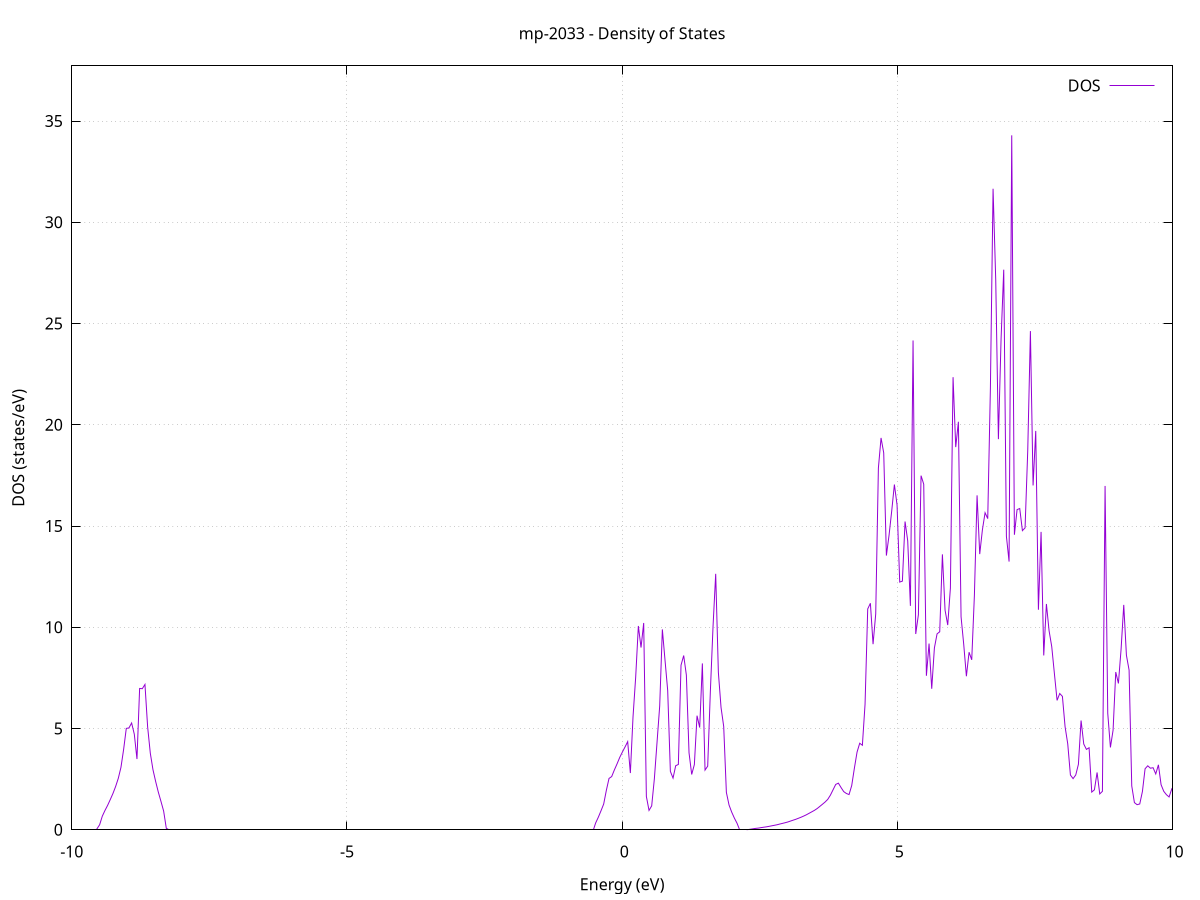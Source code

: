 set title 'mp-2033 - Density of States'
set xlabel 'Energy (eV)'
set ylabel 'DOS (states/eV)'
set grid
set xrange [-10:10]
set yrange [0:37.725]
set xzeroaxis lt -1
set terminal png size 800,600
set output 'mp-2033_dos_gnuplot.png'
plot '-' using 1:2 with lines title 'DOS'
-60.474000 0.000000
-60.425500 0.000000
-60.377000 0.000000
-60.328600 0.000000
-60.280100 0.000000
-60.231700 0.000000
-60.183200 0.000000
-60.134700 0.000000
-60.086300 0.000000
-60.037800 0.000000
-59.989400 0.000000
-59.940900 0.000000
-59.892400 0.000000
-59.844000 0.000000
-59.795500 0.000000
-59.747100 0.000000
-59.698600 0.000000
-59.650100 0.000000
-59.601700 0.000000
-59.553200 0.000000
-59.504800 0.000000
-59.456300 0.000000
-59.407800 0.000000
-59.359400 0.000000
-59.310900 0.000000
-59.262500 0.000000
-59.214000 0.000000
-59.165500 0.000000
-59.117100 0.000000
-59.068600 0.000000
-59.020200 0.000000
-58.971700 0.000000
-58.923200 0.000000
-58.874800 0.000000
-58.826300 0.000000
-58.777900 0.000000
-58.729400 0.000000
-58.680900 0.000000
-58.632500 0.000000
-58.584000 0.000000
-58.535600 0.000000
-58.487100 0.000000
-58.438600 0.000000
-58.390200 0.000000
-58.341700 0.000000
-58.293300 0.000000
-58.244800 0.000000
-58.196300 0.000000
-58.147900 0.000000
-58.099400 0.000000
-58.051000 0.000000
-58.002500 0.000000
-57.954000 0.000000
-57.905600 0.000000
-57.857100 0.000000
-57.808700 0.000000
-57.760200 0.000000
-57.711700 0.000000
-57.663300 0.000000
-57.614800 0.000000
-57.566400 0.000000
-57.517900 0.000000
-57.469400 0.000000
-57.421000 0.000000
-57.372500 0.000000
-57.324100 0.000000
-57.275600 0.000000
-57.227100 0.000000
-57.178700 0.000000
-57.130200 0.000000
-57.081800 0.000000
-57.033300 0.000000
-56.984800 0.000000
-56.936400 0.000000
-56.887900 0.000000
-56.839500 0.000000
-56.791000 0.000000
-56.742500 0.000000
-56.694100 0.000000
-56.645600 0.000000
-56.597200 0.000000
-56.548700 0.000000
-56.500300 0.000000
-56.451800 0.000000
-56.403300 0.000000
-56.354900 0.000000
-56.306400 0.000000
-56.258000 0.000000
-56.209500 0.000000
-56.161000 0.000000
-56.112600 0.000000
-56.064100 22.227900
-56.015700 189.422800
-55.967200 0.000000
-55.918700 0.000000
-55.870300 0.000000
-55.821800 0.000000
-55.773400 0.000000
-55.724900 0.000000
-55.676400 0.000000
-55.628000 0.000000
-55.579500 0.000000
-55.531100 0.000000
-55.482600 0.000000
-55.434100 1.714700
-55.385700 0.000000
-55.337200 0.000000
-55.288800 67.689600
-55.240300 306.573900
-55.191800 0.000000
-55.143400 0.000000
-55.094900 0.000000
-55.046500 0.000000
-54.998000 0.000000
-54.949500 0.000000
-54.901100 0.000000
-54.852600 0.000000
-54.804200 0.000000
-54.755700 0.000000
-54.707200 0.000000
-54.658800 0.000000
-54.610300 0.000000
-54.561900 0.000000
-54.513400 0.000000
-54.464900 0.000000
-54.416500 0.000000
-54.368000 0.000000
-54.319600 0.000000
-54.271100 0.000000
-54.222600 0.000000
-54.174200 0.000000
-54.125700 0.000000
-54.077300 0.000000
-54.028800 0.000000
-53.980300 0.000000
-53.931900 0.000000
-53.883400 0.000000
-53.835000 0.000000
-53.786500 0.000000
-53.738000 0.000000
-53.689600 0.000000
-53.641100 0.000000
-53.592700 0.000000
-53.544200 0.000000
-53.495700 0.000000
-53.447300 0.000000
-53.398800 0.000000
-53.350400 0.000000
-53.301900 0.000000
-53.253400 0.000000
-53.205000 0.000000
-53.156500 0.000000
-53.108100 0.000000
-53.059600 0.000000
-53.011100 0.000000
-52.962700 0.000000
-52.914200 0.000000
-52.865800 0.000000
-52.817300 0.000000
-52.768800 0.000000
-52.720400 0.000000
-52.671900 0.000000
-52.623500 0.000000
-52.575000 0.000000
-52.526600 0.000000
-52.478100 0.000000
-52.429600 0.000000
-52.381200 0.000000
-52.332700 0.000000
-52.284300 0.000000
-52.235800 0.000000
-52.187300 0.000000
-52.138900 0.000000
-52.090400 0.000000
-52.042000 0.000000
-51.993500 0.000000
-51.945000 0.000000
-51.896600 0.000000
-51.848100 0.000000
-51.799700 0.000000
-51.751200 0.000000
-51.702700 0.000000
-51.654300 0.000000
-51.605800 0.000000
-51.557400 0.000000
-51.508900 0.000000
-51.460400 0.000000
-51.412000 0.000000
-51.363500 0.000000
-51.315100 0.000000
-51.266600 0.000000
-51.218100 0.000000
-51.169700 0.000000
-51.121200 0.000000
-51.072800 0.000000
-51.024300 0.000000
-50.975800 0.000000
-50.927400 0.000000
-50.878900 0.000000
-50.830500 0.000000
-50.782000 0.000000
-50.733500 0.000000
-50.685100 0.000000
-50.636600 0.000000
-50.588200 0.000000
-50.539700 0.000000
-50.491200 0.000000
-50.442800 0.000000
-50.394300 0.000000
-50.345900 0.000000
-50.297400 0.000000
-50.248900 0.000000
-50.200500 0.000000
-50.152000 0.000000
-50.103600 0.000000
-50.055100 0.000000
-50.006600 0.000000
-49.958200 0.000000
-49.909700 0.000000
-49.861300 0.000000
-49.812800 0.000000
-49.764300 0.000000
-49.715900 0.000000
-49.667400 0.000000
-49.619000 0.000000
-49.570500 0.000000
-49.522000 0.000000
-49.473600 0.000000
-49.425100 0.000000
-49.376700 0.000000
-49.328200 0.000000
-49.279700 0.000000
-49.231300 0.000000
-49.182800 0.000000
-49.134400 0.000000
-49.085900 0.000000
-49.037400 0.000000
-48.989000 0.000000
-48.940500 0.000000
-48.892100 0.000000
-48.843600 0.000000
-48.795100 0.000000
-48.746700 0.000000
-48.698200 0.000000
-48.649800 0.000000
-48.601300 0.000000
-48.552900 0.000000
-48.504400 0.000000
-48.455900 0.000000
-48.407500 0.000000
-48.359000 0.000000
-48.310600 0.000000
-48.262100 0.000000
-48.213600 0.000000
-48.165200 0.000000
-48.116700 0.000000
-48.068300 0.000000
-48.019800 0.000000
-47.971300 0.000000
-47.922900 0.000000
-47.874400 0.000000
-47.826000 0.000000
-47.777500 0.000000
-47.729000 0.000000
-47.680600 0.000000
-47.632100 0.000000
-47.583700 0.000000
-47.535200 0.000000
-47.486700 0.000000
-47.438300 0.000000
-47.389800 0.000000
-47.341400 0.000000
-47.292900 0.000000
-47.244400 0.000000
-47.196000 0.000000
-47.147500 0.000000
-47.099100 0.000000
-47.050600 0.000000
-47.002100 0.000000
-46.953700 0.000000
-46.905200 0.000000
-46.856800 0.000000
-46.808300 0.000000
-46.759800 0.000000
-46.711400 0.000000
-46.662900 0.000000
-46.614500 0.000000
-46.566000 0.000000
-46.517500 0.000000
-46.469100 0.000000
-46.420600 0.000000
-46.372200 0.000000
-46.323700 0.000000
-46.275200 0.000000
-46.226800 0.000000
-46.178300 0.000000
-46.129900 0.000000
-46.081400 0.000000
-46.032900 0.000000
-45.984500 0.000000
-45.936000 0.000000
-45.887600 0.000000
-45.839100 0.000000
-45.790600 0.000000
-45.742200 0.000000
-45.693700 0.000000
-45.645300 0.000000
-45.596800 0.000000
-45.548300 0.000000
-45.499900 0.000000
-45.451400 0.000000
-45.403000 0.000000
-45.354500 0.000000
-45.306000 0.000000
-45.257600 0.000000
-45.209100 0.000000
-45.160700 0.000000
-45.112200 0.000000
-45.063700 0.000000
-45.015300 0.000000
-44.966800 0.000000
-44.918400 0.000000
-44.869900 0.000000
-44.821400 0.000000
-44.773000 0.000000
-44.724500 0.000000
-44.676100 0.000000
-44.627600 0.000000
-44.579100 0.000000
-44.530700 0.000000
-44.482200 0.000000
-44.433800 0.000000
-44.385300 0.000000
-44.336900 0.000000
-44.288400 0.000000
-44.239900 0.000000
-44.191500 0.000000
-44.143000 0.000000
-44.094600 0.000000
-44.046100 0.000000
-43.997600 0.000000
-43.949200 0.000000
-43.900700 0.000000
-43.852300 0.000000
-43.803800 0.000000
-43.755300 0.000000
-43.706900 0.000000
-43.658400 0.000000
-43.610000 0.000000
-43.561500 0.000000
-43.513000 0.000000
-43.464600 0.000000
-43.416100 0.000000
-43.367700 0.000000
-43.319200 0.000000
-43.270700 0.000000
-43.222300 0.000000
-43.173800 0.000000
-43.125400 0.000000
-43.076900 0.000000
-43.028400 0.000000
-42.980000 0.000000
-42.931500 0.000000
-42.883100 0.000000
-42.834600 0.000000
-42.786100 0.000000
-42.737700 0.000000
-42.689200 0.000000
-42.640800 0.000000
-42.592300 0.000000
-42.543800 0.000000
-42.495400 0.000000
-42.446900 0.000000
-42.398500 0.000000
-42.350000 0.000000
-42.301500 0.000000
-42.253100 0.000000
-42.204600 0.000000
-42.156200 0.000000
-42.107700 0.000000
-42.059200 0.000000
-42.010800 0.000000
-41.962300 0.000000
-41.913900 0.000000
-41.865400 0.000000
-41.816900 0.000000
-41.768500 0.000000
-41.720000 0.000000
-41.671600 0.000000
-41.623100 0.000000
-41.574600 0.000000
-41.526200 0.000000
-41.477700 0.000000
-41.429300 0.000000
-41.380800 0.000000
-41.332300 0.000000
-41.283900 0.000000
-41.235400 0.000000
-41.187000 0.000000
-41.138500 0.000000
-41.090000 0.000000
-41.041600 0.000000
-40.993100 0.000000
-40.944700 0.000000
-40.896200 0.000000
-40.847700 0.000000
-40.799300 0.000000
-40.750800 0.000000
-40.702400 0.000000
-40.653900 0.000000
-40.605400 0.000000
-40.557000 0.000000
-40.508500 0.000000
-40.460100 0.000000
-40.411600 0.000000
-40.363200 0.000000
-40.314700 0.000000
-40.266200 0.000000
-40.217800 0.000000
-40.169300 0.000000
-40.120900 0.000000
-40.072400 0.000000
-40.023900 0.000000
-39.975500 0.000000
-39.927000 0.000000
-39.878600 0.000000
-39.830100 0.000000
-39.781600 0.000000
-39.733200 0.000000
-39.684700 0.000000
-39.636300 0.000000
-39.587800 0.000000
-39.539300 0.000000
-39.490900 0.000000
-39.442400 0.000000
-39.394000 0.000000
-39.345500 0.000000
-39.297000 0.000000
-39.248600 0.000000
-39.200100 0.000000
-39.151700 0.000000
-39.103200 0.000000
-39.054700 0.000000
-39.006300 0.000000
-38.957800 0.000000
-38.909400 0.000000
-38.860900 0.000000
-38.812400 0.000000
-38.764000 0.000000
-38.715500 0.000000
-38.667100 0.000000
-38.618600 0.000000
-38.570100 0.000000
-38.521700 0.000000
-38.473200 0.000000
-38.424800 0.000000
-38.376300 0.000000
-38.327800 0.000000
-38.279400 0.000000
-38.230900 0.000000
-38.182500 0.000000
-38.134000 0.000000
-38.085500 0.000000
-38.037100 0.000000
-37.988600 0.000000
-37.940200 0.000000
-37.891700 0.000000
-37.843200 0.000000
-37.794800 0.000000
-37.746300 0.000000
-37.697900 0.000000
-37.649400 0.000000
-37.600900 0.000000
-37.552500 0.000000
-37.504000 0.000000
-37.455600 0.000000
-37.407100 0.000000
-37.358600 0.000000
-37.310200 0.000000
-37.261700 0.000000
-37.213300 0.000000
-37.164800 0.000000
-37.116300 0.000000
-37.067900 0.000000
-37.019400 0.000000
-36.971000 0.000000
-36.922500 0.000000
-36.874000 0.000000
-36.825600 0.000000
-36.777100 0.000000
-36.728700 0.000000
-36.680200 0.000000
-36.631700 0.000000
-36.583300 0.000000
-36.534800 0.000000
-36.486400 0.000000
-36.437900 0.000000
-36.389500 0.000000
-36.341000 0.000000
-36.292500 0.000000
-36.244100 0.000000
-36.195600 0.000000
-36.147200 0.000000
-36.098700 0.000000
-36.050200 0.000000
-36.001800 0.000000
-35.953300 0.000000
-35.904900 0.000000
-35.856400 0.000000
-35.807900 0.000000
-35.759500 0.000000
-35.711000 0.000000
-35.662600 0.000000
-35.614100 0.000000
-35.565600 0.000000
-35.517200 0.000000
-35.468700 0.000000
-35.420300 0.000000
-35.371800 0.000000
-35.323300 0.000000
-35.274900 0.000000
-35.226400 0.000000
-35.178000 0.000000
-35.129500 0.000000
-35.081000 0.000000
-35.032600 0.000000
-34.984100 0.000000
-34.935700 0.000000
-34.887200 0.000000
-34.838700 0.000000
-34.790300 0.000000
-34.741800 0.000000
-34.693400 0.000000
-34.644900 0.000000
-34.596400 0.000000
-34.548000 0.000000
-34.499500 0.000000
-34.451100 0.000000
-34.402600 0.000000
-34.354100 0.000000
-34.305700 0.000000
-34.257200 0.000000
-34.208800 0.000000
-34.160300 0.000000
-34.111800 0.000000
-34.063400 0.000000
-34.014900 0.000000
-33.966500 0.000000
-33.918000 0.000000
-33.869500 0.000000
-33.821100 0.000000
-33.772600 0.000000
-33.724200 0.000000
-33.675700 0.000000
-33.627200 0.000000
-33.578800 0.000000
-33.530300 0.000000
-33.481900 0.000000
-33.433400 0.000000
-33.384900 0.000000
-33.336500 0.000000
-33.288000 0.000000
-33.239600 0.000000
-33.191100 0.000000
-33.142600 0.000000
-33.094200 0.000000
-33.045700 0.000000
-32.997300 0.000000
-32.948800 0.000000
-32.900300 0.000000
-32.851900 0.000000
-32.803400 0.000000
-32.755000 0.000000
-32.706500 0.000000
-32.658000 0.000000
-32.609600 0.000000
-32.561100 0.000000
-32.512700 0.000000
-32.464200 0.000000
-32.415800 0.000000
-32.367300 0.000000
-32.318800 0.000000
-32.270400 0.000000
-32.221900 0.000000
-32.173500 0.000000
-32.125000 0.000000
-32.076500 0.000000
-32.028100 0.000000
-31.979600 0.000000
-31.931200 0.000000
-31.882700 0.000000
-31.834200 0.000000
-31.785800 0.000000
-31.737300 0.000000
-31.688900 0.000000
-31.640400 0.000000
-31.591900 0.000000
-31.543500 0.000000
-31.495000 0.000000
-31.446600 0.000000
-31.398100 0.000000
-31.349600 0.000000
-31.301200 0.000000
-31.252700 0.000000
-31.204300 0.000000
-31.155800 0.000000
-31.107300 0.000000
-31.058900 0.000000
-31.010400 0.000000
-30.962000 0.000000
-30.913500 0.000000
-30.865000 0.000000
-30.816600 0.000000
-30.768100 0.000000
-30.719700 0.000000
-30.671200 0.000000
-30.622700 0.000000
-30.574300 0.000000
-30.525800 0.000000
-30.477400 0.000000
-30.428900 0.000000
-30.380400 0.000000
-30.332000 0.000000
-30.283500 0.000000
-30.235100 0.000000
-30.186600 0.000000
-30.138100 0.000000
-30.089700 0.000000
-30.041200 0.000000
-29.992800 0.000000
-29.944300 0.000000
-29.895800 0.000000
-29.847400 0.000000
-29.798900 0.000000
-29.750500 0.000000
-29.702000 0.000000
-29.653500 0.000000
-29.605100 0.000000
-29.556600 0.000000
-29.508200 0.000000
-29.459700 0.000000
-29.411200 0.000000
-29.362800 0.000000
-29.314300 0.000000
-29.265900 0.000000
-29.217400 0.000000
-29.168900 0.000000
-29.120500 0.000000
-29.072000 0.000000
-29.023600 0.000000
-28.975100 0.000000
-28.926600 0.000000
-28.878200 0.000000
-28.829700 0.000000
-28.781300 0.000000
-28.732800 0.000000
-28.684300 0.000000
-28.635900 0.000000
-28.587400 0.000000
-28.539000 0.000000
-28.490500 0.000000
-28.442100 0.000000
-28.393600 0.000000
-28.345100 0.000000
-28.296700 0.000000
-28.248200 0.000000
-28.199800 0.000000
-28.151300 0.000000
-28.102800 0.000000
-28.054400 0.000000
-28.005900 0.000000
-27.957500 0.000000
-27.909000 0.000000
-27.860500 0.000000
-27.812100 0.000000
-27.763600 0.000000
-27.715200 0.000000
-27.666700 0.000000
-27.618200 0.000000
-27.569800 0.000000
-27.521300 0.000000
-27.472900 0.000000
-27.424400 0.000000
-27.375900 0.000000
-27.327500 0.000000
-27.279000 0.000000
-27.230600 0.000000
-27.182100 0.000000
-27.133600 0.000000
-27.085200 0.000000
-27.036700 0.000000
-26.988300 0.000000
-26.939800 0.000000
-26.891300 0.000000
-26.842900 0.000000
-26.794400 0.000000
-26.746000 0.000000
-26.697500 0.000000
-26.649000 0.000000
-26.600600 0.000000
-26.552100 0.000000
-26.503700 0.000000
-26.455200 0.000000
-26.406700 0.000000
-26.358300 0.000000
-26.309800 0.000000
-26.261400 0.000000
-26.212900 0.000000
-26.164400 0.000000
-26.116000 0.000000
-26.067500 0.000000
-26.019100 0.000000
-25.970600 0.000000
-25.922100 0.000000
-25.873700 0.000000
-25.825200 0.000000
-25.776800 0.000000
-25.728300 0.000000
-25.679800 0.000000
-25.631400 0.000000
-25.582900 0.000000
-25.534500 0.000000
-25.486000 0.000000
-25.437500 0.000000
-25.389100 0.000000
-25.340600 0.000000
-25.292200 0.000000
-25.243700 0.000000
-25.195200 0.000000
-25.146800 0.000000
-25.098300 0.000000
-25.049900 0.000000
-25.001400 0.000000
-24.952900 0.000000
-24.904500 0.000000
-24.856000 0.000000
-24.807600 0.000000
-24.759100 0.000000
-24.710600 0.000000
-24.662200 0.000000
-24.613700 0.000000
-24.565300 0.000000
-24.516800 0.000000
-24.468300 0.000000
-24.419900 0.000000
-24.371400 0.000000
-24.323000 0.000000
-24.274500 0.000000
-24.226100 0.000000
-24.177600 0.000000
-24.129100 0.000000
-24.080700 0.000000
-24.032200 0.000000
-23.983800 0.000000
-23.935300 0.000000
-23.886800 0.000000
-23.838400 0.000000
-23.789900 0.000000
-23.741500 0.000000
-23.693000 0.000000
-23.644500 0.000000
-23.596100 0.000000
-23.547600 0.000000
-23.499200 0.000000
-23.450700 0.000000
-23.402200 0.000000
-23.353800 0.000000
-23.305300 0.000000
-23.256900 0.000000
-23.208400 0.000000
-23.159900 0.000000
-23.111500 0.000000
-23.063000 0.000000
-23.014600 0.000000
-22.966100 0.000000
-22.917600 0.000000
-22.869200 0.000000
-22.820700 0.000000
-22.772300 0.000000
-22.723800 0.000000
-22.675300 0.000000
-22.626900 0.000000
-22.578400 0.000000
-22.530000 0.000000
-22.481500 0.000000
-22.433000 0.000000
-22.384600 0.000000
-22.336100 0.000000
-22.287700 0.000000
-22.239200 0.000000
-22.190700 0.000000
-22.142300 0.000000
-22.093800 0.000000
-22.045400 0.000000
-21.996900 0.000000
-21.948400 0.000000
-21.900000 0.000000
-21.851500 0.000000
-21.803100 0.000000
-21.754600 0.000000
-21.706100 0.000000
-21.657700 0.000000
-21.609200 0.000000
-21.560800 0.000000
-21.512300 0.000000
-21.463800 0.000000
-21.415400 0.000000
-21.366900 0.000000
-21.318500 0.000000
-21.270000 0.000000
-21.221500 0.000000
-21.173100 0.000000
-21.124600 0.000000
-21.076200 0.000000
-21.027700 0.000000
-20.979200 0.000000
-20.930800 0.000000
-20.882300 0.000000
-20.833900 0.000000
-20.785400 0.000000
-20.736900 0.000000
-20.688500 0.000000
-20.640000 0.000000
-20.591600 0.000000
-20.543100 0.000000
-20.494600 0.000000
-20.446200 0.000000
-20.397700 0.000000
-20.349300 0.000000
-20.300800 0.000000
-20.252400 0.000000
-20.203900 0.000000
-20.155400 0.000000
-20.107000 0.000000
-20.058500 0.000000
-20.010100 0.000000
-19.961600 0.000000
-19.913100 0.000000
-19.864700 0.000000
-19.816200 0.000000
-19.767800 0.000000
-19.719300 0.000000
-19.670800 0.000000
-19.622400 0.000000
-19.573900 0.000000
-19.525500 0.000000
-19.477000 0.000000
-19.428500 0.000000
-19.380100 0.000000
-19.331600 0.000000
-19.283200 0.000000
-19.234700 0.000000
-19.186200 0.000000
-19.137800 0.000000
-19.089300 0.000000
-19.040900 0.000000
-18.992400 0.000000
-18.943900 0.000000
-18.895500 0.000000
-18.847000 0.000000
-18.798600 0.000000
-18.750100 0.000000
-18.701600 0.000000
-18.653200 0.000000
-18.604700 0.000000
-18.556300 0.000000
-18.507800 0.000000
-18.459300 0.000000
-18.410900 0.000000
-18.362400 0.000000
-18.314000 0.000000
-18.265500 0.000000
-18.217000 0.000000
-18.168600 0.000000
-18.120100 0.000000
-18.071700 0.000000
-18.023200 0.000000
-17.974700 0.000000
-17.926300 0.000000
-17.877800 0.000000
-17.829400 0.000000
-17.780900 0.000000
-17.732400 0.000000
-17.684000 0.000000
-17.635500 0.000000
-17.587100 0.000000
-17.538600 0.000000
-17.490100 0.000000
-17.441700 0.000000
-17.393200 0.000000
-17.344800 0.000000
-17.296300 0.000000
-17.247800 0.000000
-17.199400 0.000000
-17.150900 0.000000
-17.102500 0.000000
-17.054000 0.000000
-17.005500 0.000000
-16.957100 0.000000
-16.908600 0.000000
-16.860200 0.000000
-16.811700 0.000000
-16.763200 0.000000
-16.714800 0.000000
-16.666300 0.000000
-16.617900 0.000000
-16.569400 0.000000
-16.520900 0.000000
-16.472500 0.000000
-16.424000 0.000000
-16.375600 0.000000
-16.327100 0.000000
-16.278700 0.000000
-16.230200 0.000000
-16.181700 0.000000
-16.133300 0.000000
-16.084800 0.000000
-16.036400 0.000000
-15.987900 0.000000
-15.939400 0.000000
-15.891000 0.000000
-15.842500 0.000000
-15.794100 0.000000
-15.745600 0.000000
-15.697100 0.000000
-15.648700 0.000000
-15.600200 0.000000
-15.551800 0.000000
-15.503300 0.000000
-15.454800 0.000000
-15.406400 0.000000
-15.357900 0.000000
-15.309500 0.000000
-15.261000 0.000000
-15.212500 0.000000
-15.164100 0.000000
-15.115600 0.000000
-15.067200 0.000000
-15.018700 0.000000
-14.970200 0.000000
-14.921800 0.000000
-14.873300 0.000000
-14.824900 0.000000
-14.776400 0.000000
-14.727900 0.000000
-14.679500 0.000000
-14.631000 0.000000
-14.582600 0.000000
-14.534100 0.000000
-14.485600 0.000000
-14.437200 0.000000
-14.388700 0.000000
-14.340300 0.000000
-14.291800 0.000000
-14.243300 0.000000
-14.194900 0.000000
-14.146400 0.000000
-14.098000 0.000000
-14.049500 0.000000
-14.001000 0.000000
-13.952600 0.000000
-13.904100 0.000000
-13.855700 0.000000
-13.807200 0.000000
-13.758700 0.000000
-13.710300 0.000000
-13.661800 0.000000
-13.613400 0.000000
-13.564900 0.000000
-13.516400 0.000000
-13.468000 0.000000
-13.419500 0.000000
-13.371100 0.000000
-13.322600 0.000000
-13.274100 0.000000
-13.225700 0.000000
-13.177200 0.000000
-13.128800 0.000000
-13.080300 0.000000
-13.031800 0.000000
-12.983400 0.000000
-12.934900 0.000000
-12.886500 0.000000
-12.838000 0.000000
-12.789500 0.000000
-12.741100 0.000000
-12.692600 0.000000
-12.644200 0.000000
-12.595700 0.000000
-12.547200 0.000000
-12.498800 0.000000
-12.450300 0.000000
-12.401900 0.000000
-12.353400 0.000000
-12.305000 0.000000
-12.256500 0.000000
-12.208000 0.000000
-12.159600 0.000000
-12.111100 0.000000
-12.062700 0.000000
-12.014200 0.000000
-11.965700 0.000000
-11.917300 0.000000
-11.868800 0.000000
-11.820400 0.000000
-11.771900 0.000000
-11.723400 0.000000
-11.675000 0.000000
-11.626500 0.000000
-11.578100 0.000000
-11.529600 0.000000
-11.481100 0.000000
-11.432700 0.000000
-11.384200 0.000000
-11.335800 0.000000
-11.287300 0.000000
-11.238800 0.000000
-11.190400 0.000000
-11.141900 0.000000
-11.093500 0.000000
-11.045000 0.000000
-10.996500 0.000000
-10.948100 0.000000
-10.899600 0.000000
-10.851200 0.000000
-10.802700 0.000000
-10.754200 0.000000
-10.705800 0.000000
-10.657300 0.000000
-10.608900 0.000000
-10.560400 0.000000
-10.511900 0.000000
-10.463500 0.000000
-10.415000 0.000000
-10.366600 0.000000
-10.318100 0.000000
-10.269600 0.000000
-10.221200 0.000000
-10.172700 0.000000
-10.124300 0.000000
-10.075800 0.000000
-10.027300 0.000000
-9.978900 0.000000
-9.930400 0.000000
-9.882000 0.000000
-9.833500 0.000000
-9.785000 0.000000
-9.736600 0.000000
-9.688100 0.000000
-9.639700 0.000000
-9.591200 0.000000
-9.542700 0.000000
-9.494300 0.247100
-9.445800 0.669700
-9.397400 0.952500
-9.348900 1.207200
-9.300400 1.494900
-9.252000 1.792500
-9.203500 2.138100
-9.155100 2.540400
-9.106600 3.084900
-9.058100 3.971500
-9.009700 5.006700
-8.961200 5.030300
-8.912800 5.273800
-8.864300 4.721600
-8.815800 3.493900
-8.767400 6.979600
-8.718900 6.967400
-8.670500 7.177300
-8.622000 5.079400
-8.573500 3.783500
-8.525100 2.968300
-8.476600 2.388800
-8.428200 1.862100
-8.379700 1.401800
-8.331200 0.923200
-8.282800 0.074300
-8.234300 0.000000
-8.185900 0.000000
-8.137400 0.000000
-8.089000 0.000000
-8.040500 0.000000
-7.992000 0.000000
-7.943600 0.000000
-7.895100 0.000000
-7.846700 0.000000
-7.798200 0.000000
-7.749700 0.000000
-7.701300 0.000000
-7.652800 0.000000
-7.604400 0.000000
-7.555900 0.000000
-7.507400 0.000000
-7.459000 0.000000
-7.410500 0.000000
-7.362100 0.000000
-7.313600 0.000000
-7.265100 0.000000
-7.216700 0.000000
-7.168200 0.000000
-7.119800 0.000000
-7.071300 0.000000
-7.022800 0.000000
-6.974400 0.000000
-6.925900 0.000000
-6.877500 0.000000
-6.829000 0.000000
-6.780500 0.000000
-6.732100 0.000000
-6.683600 0.000000
-6.635200 0.000000
-6.586700 0.000000
-6.538200 0.000000
-6.489800 0.000000
-6.441300 0.000000
-6.392900 0.000000
-6.344400 0.000000
-6.295900 0.000000
-6.247500 0.000000
-6.199000 0.000000
-6.150600 0.000000
-6.102100 0.000000
-6.053600 0.000000
-6.005200 0.000000
-5.956700 0.000000
-5.908300 0.000000
-5.859800 0.000000
-5.811300 0.000000
-5.762900 0.000000
-5.714400 0.000000
-5.666000 0.000000
-5.617500 0.000000
-5.569000 0.000000
-5.520600 0.000000
-5.472100 0.000000
-5.423700 0.000000
-5.375200 0.000000
-5.326700 0.000000
-5.278300 0.000000
-5.229800 0.000000
-5.181400 0.000000
-5.132900 0.000000
-5.084400 0.000000
-5.036000 0.000000
-4.987500 0.000000
-4.939100 0.000000
-4.890600 0.000000
-4.842100 0.000000
-4.793700 0.000000
-4.745200 0.000000
-4.696800 0.000000
-4.648300 0.000000
-4.599800 0.000000
-4.551400 0.000000
-4.502900 0.000000
-4.454500 0.000000
-4.406000 0.000000
-4.357500 0.000000
-4.309100 0.000000
-4.260600 0.000000
-4.212200 0.000000
-4.163700 0.000000
-4.115300 0.000000
-4.066800 0.000000
-4.018300 0.000000
-3.969900 0.000000
-3.921400 0.000000
-3.873000 0.000000
-3.824500 0.000000
-3.776000 0.000000
-3.727600 0.000000
-3.679100 0.000000
-3.630700 0.000000
-3.582200 0.000000
-3.533700 0.000000
-3.485300 0.000000
-3.436800 0.000000
-3.388400 0.000000
-3.339900 0.000000
-3.291400 0.000000
-3.243000 0.000000
-3.194500 0.000000
-3.146100 0.000000
-3.097600 0.000000
-3.049100 0.000000
-3.000700 0.000000
-2.952200 0.000000
-2.903800 0.000000
-2.855300 0.000000
-2.806800 0.000000
-2.758400 0.000000
-2.709900 0.000000
-2.661500 0.000000
-2.613000 0.000000
-2.564500 0.000000
-2.516100 0.000000
-2.467600 0.000000
-2.419200 0.000000
-2.370700 0.000000
-2.322200 0.000000
-2.273800 0.000000
-2.225300 0.000000
-2.176900 0.000000
-2.128400 0.000000
-2.079900 0.000000
-2.031500 0.000000
-1.983000 0.000000
-1.934600 0.000000
-1.886100 0.000000
-1.837600 0.000000
-1.789200 0.000000
-1.740700 0.000000
-1.692300 0.000000
-1.643800 0.000000
-1.595300 0.000000
-1.546900 0.000000
-1.498400 0.000000
-1.450000 0.000000
-1.401500 0.000000
-1.353000 0.000000
-1.304600 0.000000
-1.256100 0.000000
-1.207700 0.000000
-1.159200 0.000000
-1.110700 0.000000
-1.062300 0.000000
-1.013800 0.000000
-0.965400 0.000000
-0.916900 0.000000
-0.868400 0.000000
-0.820000 0.000000
-0.771500 0.000000
-0.723100 0.000000
-0.674600 0.000000
-0.626100 0.000000
-0.577700 0.000000
-0.529200 0.000000
-0.480800 0.340300
-0.432300 0.623300
-0.383800 0.940400
-0.335400 1.271800
-0.286900 1.949300
-0.238500 2.535400
-0.190000 2.627700
-0.141600 2.953500
-0.093100 3.251300
-0.044600 3.569600
0.003800 3.835800
0.052300 4.088300
0.100700 4.352600
0.149200 2.801100
0.197700 5.578100
0.246100 7.541700
0.294600 10.065200
0.343000 9.000700
0.391500 10.213000
0.440000 1.647700
0.488400 0.955600
0.536900 1.181300
0.585300 2.515100
0.633800 4.313600
0.682300 6.113600
0.730700 9.895500
0.779200 8.370500
0.827600 6.877900
0.876100 2.885300
0.924600 2.551500
0.973000 3.163400
1.021500 3.226000
1.069900 8.129100
1.118400 8.605100
1.166900 7.638300
1.215300 3.803500
1.263800 2.731100
1.312200 3.219900
1.360700 5.634700
1.409200 5.048100
1.457600 8.214200
1.506100 2.947600
1.554500 3.142500
1.603000 6.842400
1.651500 10.041800
1.699900 12.639400
1.748400 7.775700
1.796800 6.041900
1.845300 5.101800
1.893800 1.846200
1.942200 1.223700
1.990700 0.871100
2.039100 0.577700
2.087600 0.322100
2.136100 0.000000
2.184500 0.000000
2.233000 0.000000
2.281400 0.007000
2.329900 0.027400
2.378400 0.048300
2.426800 0.068800
2.475300 0.083500
2.523700 0.106000
2.572200 0.126100
2.620700 0.144900
2.669100 0.169500
2.717600 0.195600
2.766000 0.221200
2.814500 0.247900
2.863000 0.282400
2.911400 0.314700
2.959900 0.347500
3.008300 0.383300
3.056800 0.428000
3.105300 0.472900
3.153700 0.516200
3.202200 0.567100
3.250600 0.619900
3.299100 0.677500
3.347600 0.740500
3.396000 0.812400
3.444500 0.885000
3.492900 0.957200
3.541400 1.044700
3.589900 1.150300
3.638300 1.257900
3.686800 1.368500
3.735200 1.500800
3.783700 1.706900
3.832100 1.974000
3.880600 2.239300
3.929100 2.302300
3.977500 2.086100
4.026000 1.885100
4.074400 1.791900
4.122900 1.739500
4.171400 2.184500
4.219800 3.041100
4.268300 3.835600
4.316700 4.273500
4.365200 4.173000
4.413700 6.199600
4.462100 10.906300
4.510600 11.186400
4.559000 9.165800
4.607500 10.658000
4.656000 17.862000
4.704400 19.352200
4.752900 18.611300
4.801300 13.541000
4.849800 14.547400
4.898300 15.747400
4.946700 17.049200
4.995200 16.041600
5.043600 12.233000
5.092100 12.279700
5.140600 15.223900
5.189000 14.267100
5.237500 11.058800
5.285900 24.165800
5.334400 9.668500
5.382900 10.619000
5.431300 17.488300
5.479800 17.065600
5.528200 7.605600
5.576700 9.195000
5.625200 6.963400
5.673600 8.977600
5.722100 9.674200
5.770500 9.781200
5.819000 13.602000
5.867500 10.846000
5.915900 10.110500
5.964400 11.934000
6.012800 22.351400
6.061300 18.899100
6.109800 20.150100
6.158200 10.519200
6.206700 9.151400
6.255100 7.581800
6.303600 8.769800
6.352100 8.392700
6.400500 11.576500
6.449000 16.515400
6.497400 13.613400
6.545900 14.811800
6.594400 15.656100
6.642800 15.366000
6.691300 21.807100
6.739700 31.656700
6.788200 27.143900
6.836700 19.290600
6.885100 24.233700
6.933600 27.660900
6.982000 14.495800
7.030500 13.244400
7.079000 34.295900
7.127400 14.568400
7.175900 15.811300
7.224300 15.865100
7.272800 14.772200
7.321300 14.909700
7.369700 18.715200
7.418200 24.626600
7.466600 17.003500
7.515100 19.697700
7.563600 10.865700
7.612000 14.712400
7.660500 8.609300
7.708900 11.151700
7.757400 9.830300
7.805800 9.045600
7.854300 7.707600
7.902800 6.390200
7.951200 6.730100
7.999700 6.587600
8.048100 5.091400
8.096600 4.243500
8.145100 2.704100
8.193500 2.526100
8.242000 2.706500
8.290400 3.233000
8.338900 5.396900
8.387400 4.235000
8.435800 3.970000
8.484300 4.050600
8.532700 1.861800
8.581200 1.973500
8.629700 2.829300
8.678100 1.769600
8.726600 1.898700
8.775000 16.979900
8.823500 5.752400
8.872000 4.066500
8.920400 4.918200
8.968900 7.790500
9.017300 7.227300
9.065800 8.913500
9.114300 11.106900
9.162700 8.619400
9.211200 7.884000
9.259600 2.166000
9.308100 1.341300
9.356600 1.239100
9.405000 1.274900
9.453500 1.891900
9.501900 3.014000
9.550400 3.159300
9.598900 3.040600
9.647300 3.064600
9.695800 2.757700
9.744200 3.208200
9.792700 2.225400
9.841200 1.899900
9.889600 1.732500
9.938100 1.620300
9.986500 2.015500
10.035000 1.785800
10.083500 1.731400
10.131900 1.705900
10.180400 1.692600
10.228800 1.726400
10.277300 1.764500
10.325800 1.787100
10.374200 1.864600
10.422700 1.651500
10.471100 1.591900
10.519600 1.561700
10.568100 1.546400
10.616500 1.377000
10.665000 1.357100
10.713400 1.339600
10.761900 1.342400
10.810400 1.271600
10.858800 1.260700
10.907300 1.265500
10.955700 1.295400
11.004200 1.589900
11.052700 2.036800
11.101100 2.234600
11.149600 2.353200
11.198000 2.301100
11.246500 1.901200
11.295000 1.540700
11.343400 1.438800
11.391900 1.701600
11.440300 1.574100
11.488800 1.534100
11.537300 1.595100
11.585700 1.684100
11.634200 1.622100
11.682600 1.808400
11.731100 1.984900
11.779600 2.266400
11.828000 3.485300
11.876500 4.023800
11.924900 3.428900
11.973400 3.349100
12.021800 2.832600
12.070300 1.926400
12.118800 1.873000
12.167200 2.184200
12.215700 2.475600
12.264100 2.803100
12.312600 3.150400
12.361100 2.824700
12.409500 3.243200
12.458000 5.183500
12.506400 5.260000
12.554900 3.121400
12.603400 1.418700
12.651800 1.113400
12.700300 0.974600
12.748700 0.871600
12.797200 0.792600
12.845700 0.739100
12.894100 0.697200
12.942600 0.661600
12.991000 0.656500
13.039500 0.693300
13.088000 0.741200
13.136400 0.824900
13.184900 0.878900
13.233300 0.946900
13.281800 1.018400
13.330300 1.093500
13.378700 1.180200
13.427200 1.300100
13.475600 1.468900
13.524100 2.879300
13.572600 2.225300
13.621000 3.183700
13.669500 4.455400
13.717900 3.451000
13.766400 3.112400
13.814900 2.833000
13.863300 2.686900
13.911800 2.650900
13.960200 2.607700
14.008700 2.731500
14.057200 2.607700
14.105600 2.406800
14.154100 2.357000
14.202500 1.943600
14.251000 1.406400
14.299500 0.980800
14.347900 1.349500
14.396400 1.756300
14.444800 1.848300
14.493300 1.908300
14.541800 1.988900
14.590200 1.907600
14.638700 1.831700
14.687100 1.812700
14.735600 1.773500
14.784100 1.775400
14.832500 1.749500
14.881000 1.688100
14.929400 1.658500
14.977900 1.590800
15.026400 1.577400
15.074800 1.526400
15.123300 1.493300
15.171700 1.467100
15.220200 1.454800
15.268700 1.437000
15.317100 1.395000
15.365600 1.366400
15.414000 1.345000
15.462500 1.389800
15.511000 1.482900
15.559400 1.480700
15.607900 1.521100
15.656300 1.236500
15.704800 1.135100
15.753300 1.142300
15.801700 1.265800
15.850200 1.477100
15.898600 2.248400
15.947100 3.716700
15.995500 3.438700
16.044000 3.018800
16.092500 2.752700
16.140900 2.421400
16.189400 2.198100
16.237800 1.977800
16.286300 1.835800
16.334800 1.854200
16.383200 2.002800
16.431700 1.914300
16.480100 1.683500
16.528600 1.549000
16.577100 1.538300
16.625500 1.500100
16.674000 1.517700
16.722400 1.868800
16.770900 1.926600
16.819400 1.895100
16.867800 1.942800
16.916300 1.831200
16.964700 1.853500
17.013200 1.873600
17.061700 1.831100
17.110100 1.921000
17.158600 2.129100
17.207000 2.023900
17.255500 1.557000
17.304000 1.453700
17.352400 1.474600
17.400900 1.522200
17.449300 1.766400
17.497800 1.920900
17.546300 2.220900
17.594700 2.089400
17.643200 1.947300
17.691600 1.910600
17.740100 1.892600
17.788600 1.909300
17.837000 2.019500
17.885500 2.119300
17.933900 2.140700
17.982400 1.986400
18.030900 1.933200
18.079300 1.917500
18.127800 2.002300
18.176200 2.233100
18.224700 2.468400
18.273200 2.600000
18.321600 3.059300
18.370100 3.234000
18.418500 3.194900
18.467000 3.308200
18.515500 2.867900
18.563900 2.885200
18.612400 2.800500
18.660800 2.881500
18.709300 4.325600
18.757800 4.804200
18.806200 4.454700
18.854700 3.424800
18.903100 2.821200
18.951600 2.135800
19.000100 1.885600
19.048500 1.798200
19.097000 1.942200
19.145400 2.806500
19.193900 3.148600
19.242400 3.663200
19.290800 3.763700
19.339300 3.837800
19.387700 3.946200
19.436200 4.253000
19.484700 3.997700
19.533100 3.224200
19.581600 2.884400
19.630000 2.937400
19.678500 3.452000
19.727000 2.831600
19.775400 2.469000
19.823900 2.274800
19.872300 2.223600
19.920800 2.256900
19.969200 2.463400
20.017700 2.474500
20.066200 2.416400
20.114600 2.291300
20.163100 2.081500
20.211500 1.916200
20.260000 1.960300
20.308500 2.184300
20.356900 2.736800
20.405400 3.088700
20.453800 3.057200
20.502300 3.776800
20.550800 4.096700
20.599200 4.274200
20.647700 4.269200
20.696100 3.917200
20.744600 2.760300
20.793100 2.509900
20.841500 2.412400
20.890000 2.552600
20.938400 2.714800
20.986900 3.259800
21.035400 3.419900
21.083800 2.953500
21.132300 2.429100
21.180700 2.195500
21.229200 2.191300
21.277700 2.314900
21.326100 2.445600
21.374600 2.582200
21.423000 2.617100
21.471500 2.701900
21.520000 2.641700
21.568400 2.503500
21.616900 2.322000
21.665300 2.163800
21.713800 2.172600
21.762300 2.172900
21.810700 2.175100
21.859200 2.247900
21.907600 2.348600
21.956100 2.343400
22.004600 2.172300
22.053000 2.092100
22.101500 2.080800
22.149900 2.024900
22.198400 2.133400
22.246900 2.261100
22.295300 2.432100
22.343800 2.562800
22.392200 2.594600
22.440700 2.690300
22.489200 2.645000
22.537600 2.419000
22.586100 2.269700
22.634500 2.151700
22.683000 2.071700
22.731500 2.061100
22.779900 2.110900
22.828400 2.143400
22.876800 2.271600
22.925300 2.279100
22.973800 2.308300
23.022200 2.308800
23.070700 2.476900
23.119100 2.831200
23.167600 3.060700
23.216100 3.823400
23.264500 3.433300
23.313000 2.991700
23.361400 2.676300
23.409900 2.321800
23.458400 2.298200
23.506800 2.282900
23.555300 2.279800
23.603700 2.192400
23.652200 2.069100
23.700700 1.961200
23.749100 1.979200
23.797600 2.069300
23.846000 2.065900
23.894500 2.154900
23.942900 2.167800
23.991400 2.341300
24.039900 3.365100
24.088300 3.145100
24.136800 2.683800
24.185200 2.473600
24.233700 2.275100
24.282200 2.131300
24.330600 2.019900
24.379100 1.918700
24.427500 1.841200
24.476000 1.903800
24.524500 1.890700
24.572900 1.926300
24.621400 2.092600
24.669800 2.358400
24.718300 2.720200
24.766800 2.786300
24.815200 2.768700
24.863700 2.958500
24.912100 3.409900
24.960600 3.197200
25.009100 3.097100
25.057500 2.825900
25.106000 2.571600
25.154400 2.482300
25.202900 2.301500
25.251400 2.123600
25.299800 2.136800
25.348300 2.040100
25.396700 2.208400
25.445200 2.308500
25.493700 2.241100
25.542100 2.374400
25.590600 2.806400
25.639000 3.287100
25.687500 3.809700
25.736000 4.241900
25.784400 4.251300
25.832900 4.232900
25.881300 4.061400
25.929800 3.141200
25.978300 3.271100
26.026700 3.308200
26.075200 3.301500
26.123600 3.274500
26.172100 3.501100
26.220600 3.388500
26.269000 3.274000
26.317500 3.239600
26.365900 2.805300
26.414400 2.809200
26.462900 2.713800
26.511300 2.945200
26.559800 3.334200
26.608200 3.675700
26.656700 3.693200
26.705200 3.912500
26.753600 3.791900
26.802100 3.795200
26.850500 3.837200
26.899000 3.692300
26.947500 3.612900
26.995900 3.739700
27.044400 3.665300
27.092800 3.091800
27.141300 2.909100
27.189800 3.103200
27.238200 3.266300
27.286700 3.249600
27.335100 3.274200
27.383600 3.507600
27.432100 3.064200
27.480500 2.874600
27.529000 2.826600
27.577400 2.954400
27.625900 2.989000
27.674400 3.191000
27.722800 3.136300
27.771300 3.305800
27.819700 3.305600
27.868200 3.991700
27.916700 3.181700
27.965100 3.126500
28.013600 3.095800
28.062000 2.963700
28.110500 2.971900
28.158900 2.775400
28.207400 2.655000
28.255900 2.779600
28.304300 2.489100
28.352800 2.227400
28.401200 2.084400
28.449700 2.053000
28.498200 2.119300
28.546600 2.367400
28.595100 2.776700
28.643500 2.642500
28.692000 2.663900
28.740500 2.695900
28.788900 1.971000
28.837400 1.572600
28.885800 1.385200
28.934300 1.260500
28.982800 1.306900
29.031200 1.160900
29.079700 1.592000
29.128100 1.363200
29.176600 1.292500
29.225100 0.844000
29.273500 0.827000
29.322000 0.824900
29.370400 0.819100
29.418900 0.895300
29.467400 0.959600
29.515800 0.858400
29.564300 0.691200
29.612700 0.399700
29.661200 0.313800
29.709700 0.279700
29.758100 0.271200
29.806600 0.280500
29.855000 0.264000
29.903500 0.242900
29.952000 0.219700
30.000400 0.200900
30.048900 0.184400
30.097300 0.168800
30.145800 0.155000
30.194300 0.142900
30.242700 0.132400
30.291200 0.123300
30.339600 0.116200
30.388100 0.110400
30.436600 0.105900
30.485000 0.102200
30.533500 0.098700
30.581900 0.095400
30.630400 0.092300
30.678900 0.089400
30.727300 0.086800
30.775800 0.084400
30.824200 0.090500
30.872700 0.086500
30.921200 0.083200
30.969600 0.080600
31.018100 0.078500
31.066500 0.077100
31.115000 0.076300
31.163500 0.076000
31.211900 0.076500
31.260400 0.077700
31.308800 0.075800
31.357300 0.075000
31.405800 0.075200
31.454200 0.075200
31.502700 0.075000
31.551100 0.079800
31.599600 0.081200
31.648100 0.075600
31.696500 0.060100
31.745000 0.044800
31.793400 0.031300
31.841900 0.020200
31.890400 0.011600
31.938800 0.005300
31.987300 0.001400
32.035700 0.000000
32.084200 0.000000
32.132600 0.000000
32.181100 0.000000
32.229600 0.000000
32.278000 0.000000
32.326500 0.000000
32.374900 0.000000
32.423400 0.000000
32.471900 0.000000
32.520300 0.000000
32.568800 0.000000
32.617200 0.000000
32.665700 0.000000
32.714200 0.000000
32.762600 0.000000
32.811100 0.000000
32.859500 0.000000
32.908000 0.000000
32.956500 0.000000
33.004900 0.000000
33.053400 0.000000
33.101800 0.000000
33.150300 0.000000
33.198800 0.000000
33.247200 0.000000
33.295700 0.000000
33.344100 0.000000
33.392600 0.000000
33.441100 0.000000
33.489500 0.000000
33.538000 0.000000
33.586400 0.000000
33.634900 0.000000
33.683400 0.000000
33.731800 0.000000
33.780300 0.000000
33.828700 0.000000
33.877200 0.000000
33.925700 0.000000
33.974100 0.000000
34.022600 0.000000
34.071000 0.000000
34.119500 0.000000
34.168000 0.000000
34.216400 0.000000
34.264900 0.000000
34.313300 0.000000
34.361800 0.000000
34.410300 0.000000
34.458700 0.000000
34.507200 0.000000
34.555600 0.000000
34.604100 0.000000
34.652600 0.000000
34.701000 0.000000
34.749500 0.000000
34.797900 0.000000
34.846400 0.000000
34.894900 0.000000
34.943300 0.000000
34.991800 0.000000
35.040200 0.000000
35.088700 0.000000
35.137200 0.000000
35.185600 0.000000
35.234100 0.000000
35.282500 0.000000
35.331000 0.000000
35.379500 0.000000
35.427900 0.000000
35.476400 0.000000
35.524800 0.000000
35.573300 0.000000
35.621800 0.000000
35.670200 0.000000
35.718700 0.000000
35.767100 0.000000
35.815600 0.000000
35.864100 0.000000
35.912500 0.000000
35.961000 0.000000
36.009400 0.000000
36.057900 0.000000
36.106300 0.000000
36.154800 0.000000
36.203300 0.000000
36.251700 0.000000
36.300200 0.000000
36.348600 0.000000
36.397100 0.000000
36.445600 0.000000
e
